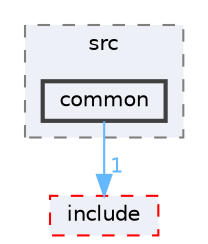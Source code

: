 digraph "C:/Users/aleja/Documents/Github/PM3-Cable_Monitor/Software/Cable-Monitor_TouchGFX/Cable_Monitor_Horwey/TouchGFX/gui/src/common"
{
 // LATEX_PDF_SIZE
  bgcolor="transparent";
  edge [fontname=Helvetica,fontsize=10,labelfontname=Helvetica,labelfontsize=10];
  node [fontname=Helvetica,fontsize=10,shape=box,height=0.2,width=0.4];
  compound=true
  subgraph clusterdir_fead4d3918e78267d6332d052aea3780 {
    graph [ bgcolor="#edf0f7", pencolor="grey50", label="src", fontname=Helvetica,fontsize=10 style="filled,dashed", URL="dir_fead4d3918e78267d6332d052aea3780.html",tooltip=""]
  dir_e217004ef5820a573b58cc35aae813c0 [label="common", fillcolor="#edf0f7", color="grey25", style="filled,bold", URL="dir_e217004ef5820a573b58cc35aae813c0.html",tooltip=""];
  }
  dir_7d0e74372a50d3721000a94171d7e601 [label="include", fillcolor="#edf0f7", color="red", style="filled,dashed", URL="dir_7d0e74372a50d3721000a94171d7e601.html",tooltip=""];
  dir_e217004ef5820a573b58cc35aae813c0->dir_7d0e74372a50d3721000a94171d7e601 [headlabel="1", labeldistance=1.5 headhref="dir_000003_000011.html" href="dir_000003_000011.html" color="steelblue1" fontcolor="steelblue1"];
}
